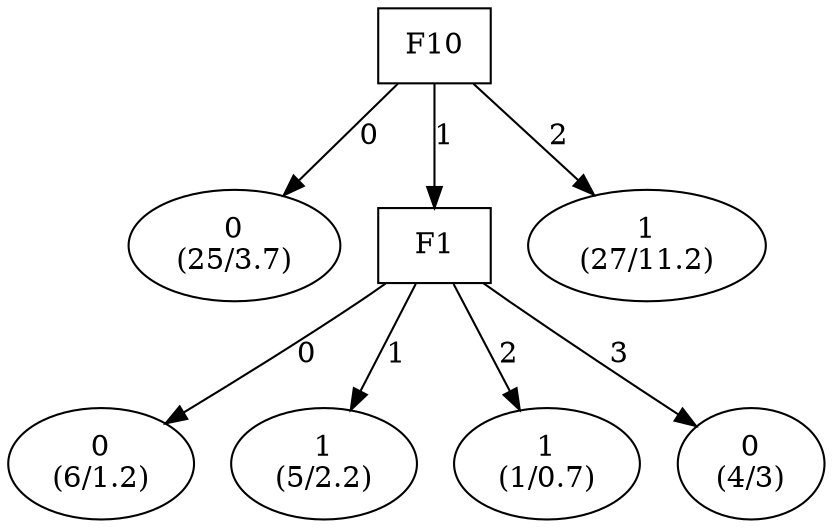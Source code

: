 digraph YaDT {
n0 [ shape=box, label="F10\n"]
n0 -> n1 [label="0"]
n1 [ shape=ellipse, label="0\n(25/3.7)"]
n0 -> n2 [label="1"]
n2 [ shape=box, label="F1\n"]
n2 -> n3 [label="0"]
n3 [ shape=ellipse, label="0\n(6/1.2)"]
n2 -> n4 [label="1"]
n4 [ shape=ellipse, label="1\n(5/2.2)"]
n2 -> n5 [label="2"]
n5 [ shape=ellipse, label="1\n(1/0.7)"]
n2 -> n6 [label="3"]
n6 [ shape=ellipse, label="0\n(4/3)"]
n0 -> n8 [label="2"]
n8 [ shape=ellipse, label="1\n(27/11.2)"]
}

